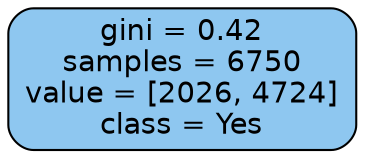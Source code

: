 digraph Tree {
node [shape=box, style="filled, rounded", color="black", fontname="helvetica"] ;
edge [fontname="helvetica"] ;
0 [label="gini = 0.42\nsamples = 6750\nvalue = [2026, 4724]\nclass = Yes", fillcolor="#8ec7f0"] ;
}
